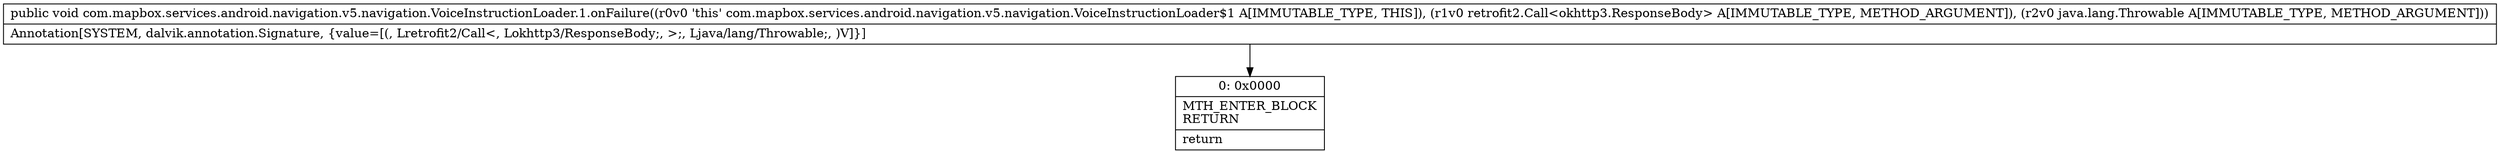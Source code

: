 digraph "CFG forcom.mapbox.services.android.navigation.v5.navigation.VoiceInstructionLoader.1.onFailure(Lretrofit2\/Call;Ljava\/lang\/Throwable;)V" {
Node_0 [shape=record,label="{0\:\ 0x0000|MTH_ENTER_BLOCK\lRETURN\l|return\l}"];
MethodNode[shape=record,label="{public void com.mapbox.services.android.navigation.v5.navigation.VoiceInstructionLoader.1.onFailure((r0v0 'this' com.mapbox.services.android.navigation.v5.navigation.VoiceInstructionLoader$1 A[IMMUTABLE_TYPE, THIS]), (r1v0 retrofit2.Call\<okhttp3.ResponseBody\> A[IMMUTABLE_TYPE, METHOD_ARGUMENT]), (r2v0 java.lang.Throwable A[IMMUTABLE_TYPE, METHOD_ARGUMENT]))  | Annotation[SYSTEM, dalvik.annotation.Signature, \{value=[(, Lretrofit2\/Call\<, Lokhttp3\/ResponseBody;, \>;, Ljava\/lang\/Throwable;, )V]\}]\l}"];
MethodNode -> Node_0;
}

